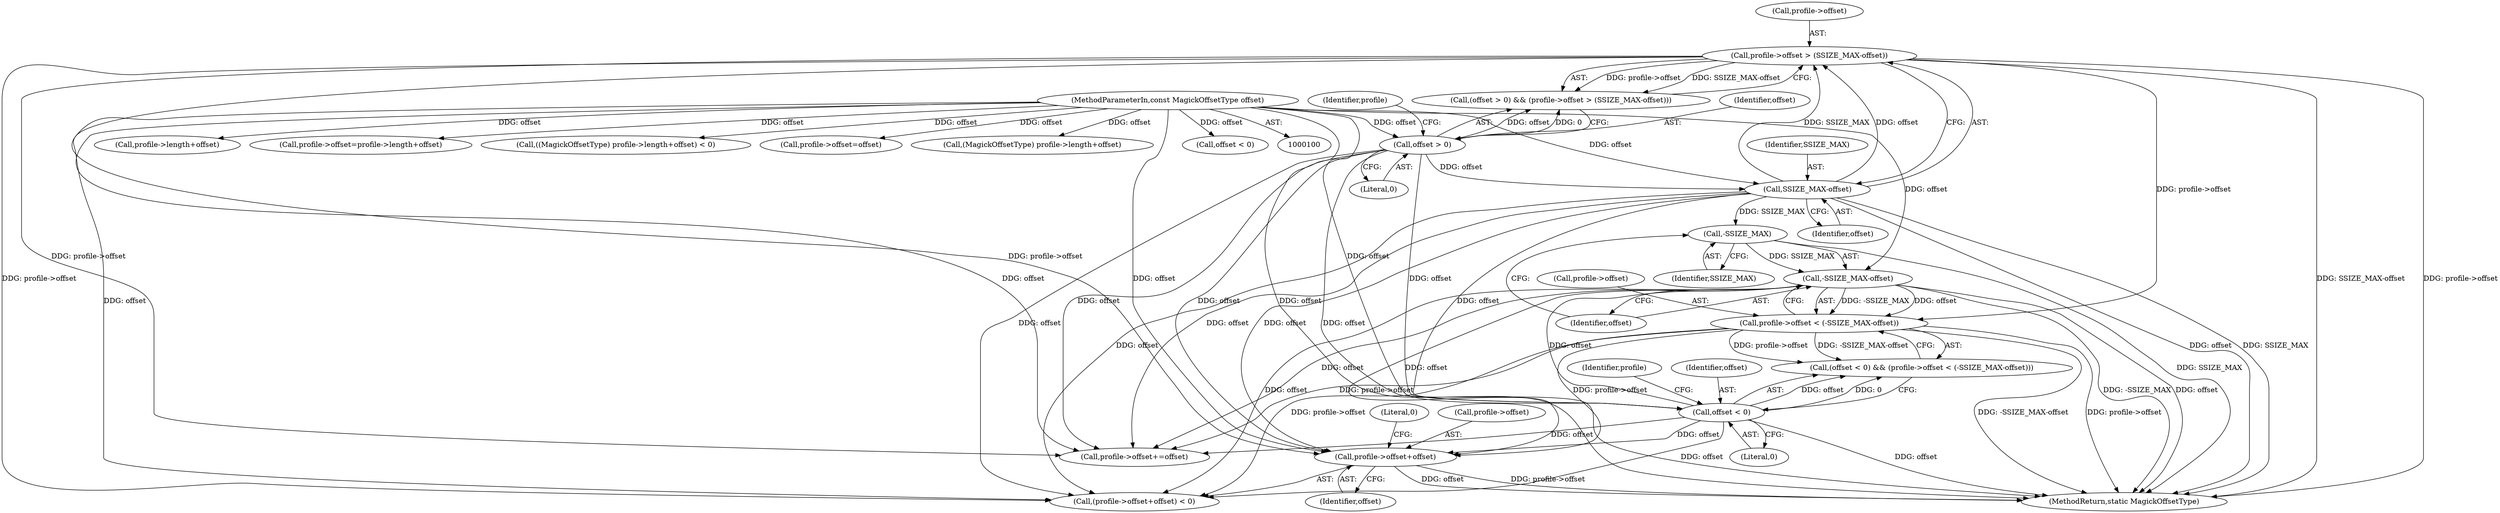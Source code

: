 digraph "0_ImageMagick_fe5f4b85e6b1b54d3b4588a77133c06ade46d891@pointer" {
"1000166" [label="(Call,profile->offset+offset)"];
"1000138" [label="(Call,profile->offset > (SSIZE_MAX-offset))"];
"1000142" [label="(Call,SSIZE_MAX-offset)"];
"1000135" [label="(Call,offset > 0)"];
"1000101" [label="(MethodParameterIn,const MagickOffsetType offset)"];
"1000149" [label="(Call,profile->offset < (-SSIZE_MAX-offset))"];
"1000153" [label="(Call,-SSIZE_MAX-offset)"];
"1000154" [label="(Call,-SSIZE_MAX)"];
"1000146" [label="(Call,offset < 0)"];
"1000171" [label="(Literal,0)"];
"1000143" [label="(Identifier,SSIZE_MAX)"];
"1000136" [label="(Identifier,offset)"];
"1000200" [label="(Call,profile->length+offset)"];
"1000150" [label="(Call,profile->offset)"];
"1000170" [label="(Identifier,offset)"];
"1000166" [label="(Call,profile->offset+offset)"];
"1000134" [label="(Call,(offset > 0) && (profile->offset > (SSIZE_MAX-offset)))"];
"1000156" [label="(Identifier,offset)"];
"1000196" [label="(Call,profile->offset=profile->length+offset)"];
"1000142" [label="(Call,SSIZE_MAX-offset)"];
"1000153" [label="(Call,-SSIZE_MAX-offset)"];
"1000165" [label="(Call,(profile->offset+offset) < 0)"];
"1000144" [label="(Identifier,offset)"];
"1000135" [label="(Call,offset > 0)"];
"1000184" [label="(Call,((MagickOffsetType) profile->length+offset) < 0)"];
"1000148" [label="(Literal,0)"];
"1000167" [label="(Call,profile->offset)"];
"1000137" [label="(Literal,0)"];
"1000155" [label="(Identifier,SSIZE_MAX)"];
"1000124" [label="(Call,profile->offset=offset)"];
"1000140" [label="(Identifier,profile)"];
"1000185" [label="(Call,(MagickOffsetType) profile->length+offset)"];
"1000210" [label="(MethodReturn,static MagickOffsetType)"];
"1000101" [label="(MethodParameterIn,const MagickOffsetType offset)"];
"1000138" [label="(Call,profile->offset > (SSIZE_MAX-offset))"];
"1000146" [label="(Call,offset < 0)"];
"1000175" [label="(Call,profile->offset+=offset)"];
"1000154" [label="(Call,-SSIZE_MAX)"];
"1000149" [label="(Call,profile->offset < (-SSIZE_MAX-offset))"];
"1000151" [label="(Identifier,profile)"];
"1000139" [label="(Call,profile->offset)"];
"1000147" [label="(Identifier,offset)"];
"1000145" [label="(Call,(offset < 0) && (profile->offset < (-SSIZE_MAX-offset)))"];
"1000118" [label="(Call,offset < 0)"];
"1000166" -> "1000165"  [label="AST: "];
"1000166" -> "1000170"  [label="CFG: "];
"1000167" -> "1000166"  [label="AST: "];
"1000170" -> "1000166"  [label="AST: "];
"1000171" -> "1000166"  [label="CFG: "];
"1000166" -> "1000210"  [label="DDG: profile->offset"];
"1000166" -> "1000210"  [label="DDG: offset"];
"1000138" -> "1000166"  [label="DDG: profile->offset"];
"1000149" -> "1000166"  [label="DDG: profile->offset"];
"1000142" -> "1000166"  [label="DDG: offset"];
"1000135" -> "1000166"  [label="DDG: offset"];
"1000153" -> "1000166"  [label="DDG: offset"];
"1000146" -> "1000166"  [label="DDG: offset"];
"1000101" -> "1000166"  [label="DDG: offset"];
"1000138" -> "1000134"  [label="AST: "];
"1000138" -> "1000142"  [label="CFG: "];
"1000139" -> "1000138"  [label="AST: "];
"1000142" -> "1000138"  [label="AST: "];
"1000134" -> "1000138"  [label="CFG: "];
"1000138" -> "1000210"  [label="DDG: SSIZE_MAX-offset"];
"1000138" -> "1000210"  [label="DDG: profile->offset"];
"1000138" -> "1000134"  [label="DDG: profile->offset"];
"1000138" -> "1000134"  [label="DDG: SSIZE_MAX-offset"];
"1000142" -> "1000138"  [label="DDG: SSIZE_MAX"];
"1000142" -> "1000138"  [label="DDG: offset"];
"1000138" -> "1000149"  [label="DDG: profile->offset"];
"1000138" -> "1000165"  [label="DDG: profile->offset"];
"1000138" -> "1000175"  [label="DDG: profile->offset"];
"1000142" -> "1000144"  [label="CFG: "];
"1000143" -> "1000142"  [label="AST: "];
"1000144" -> "1000142"  [label="AST: "];
"1000142" -> "1000210"  [label="DDG: offset"];
"1000142" -> "1000210"  [label="DDG: SSIZE_MAX"];
"1000135" -> "1000142"  [label="DDG: offset"];
"1000101" -> "1000142"  [label="DDG: offset"];
"1000142" -> "1000146"  [label="DDG: offset"];
"1000142" -> "1000154"  [label="DDG: SSIZE_MAX"];
"1000142" -> "1000165"  [label="DDG: offset"];
"1000142" -> "1000175"  [label="DDG: offset"];
"1000135" -> "1000134"  [label="AST: "];
"1000135" -> "1000137"  [label="CFG: "];
"1000136" -> "1000135"  [label="AST: "];
"1000137" -> "1000135"  [label="AST: "];
"1000140" -> "1000135"  [label="CFG: "];
"1000134" -> "1000135"  [label="CFG: "];
"1000135" -> "1000210"  [label="DDG: offset"];
"1000135" -> "1000134"  [label="DDG: offset"];
"1000135" -> "1000134"  [label="DDG: 0"];
"1000101" -> "1000135"  [label="DDG: offset"];
"1000135" -> "1000146"  [label="DDG: offset"];
"1000135" -> "1000165"  [label="DDG: offset"];
"1000135" -> "1000175"  [label="DDG: offset"];
"1000101" -> "1000100"  [label="AST: "];
"1000101" -> "1000210"  [label="DDG: offset"];
"1000101" -> "1000118"  [label="DDG: offset"];
"1000101" -> "1000124"  [label="DDG: offset"];
"1000101" -> "1000146"  [label="DDG: offset"];
"1000101" -> "1000153"  [label="DDG: offset"];
"1000101" -> "1000165"  [label="DDG: offset"];
"1000101" -> "1000175"  [label="DDG: offset"];
"1000101" -> "1000184"  [label="DDG: offset"];
"1000101" -> "1000185"  [label="DDG: offset"];
"1000101" -> "1000196"  [label="DDG: offset"];
"1000101" -> "1000200"  [label="DDG: offset"];
"1000149" -> "1000145"  [label="AST: "];
"1000149" -> "1000153"  [label="CFG: "];
"1000150" -> "1000149"  [label="AST: "];
"1000153" -> "1000149"  [label="AST: "];
"1000145" -> "1000149"  [label="CFG: "];
"1000149" -> "1000210"  [label="DDG: -SSIZE_MAX-offset"];
"1000149" -> "1000210"  [label="DDG: profile->offset"];
"1000149" -> "1000145"  [label="DDG: profile->offset"];
"1000149" -> "1000145"  [label="DDG: -SSIZE_MAX-offset"];
"1000153" -> "1000149"  [label="DDG: -SSIZE_MAX"];
"1000153" -> "1000149"  [label="DDG: offset"];
"1000149" -> "1000165"  [label="DDG: profile->offset"];
"1000149" -> "1000175"  [label="DDG: profile->offset"];
"1000153" -> "1000156"  [label="CFG: "];
"1000154" -> "1000153"  [label="AST: "];
"1000156" -> "1000153"  [label="AST: "];
"1000153" -> "1000210"  [label="DDG: -SSIZE_MAX"];
"1000153" -> "1000210"  [label="DDG: offset"];
"1000154" -> "1000153"  [label="DDG: SSIZE_MAX"];
"1000146" -> "1000153"  [label="DDG: offset"];
"1000153" -> "1000165"  [label="DDG: offset"];
"1000153" -> "1000175"  [label="DDG: offset"];
"1000154" -> "1000155"  [label="CFG: "];
"1000155" -> "1000154"  [label="AST: "];
"1000156" -> "1000154"  [label="CFG: "];
"1000154" -> "1000210"  [label="DDG: SSIZE_MAX"];
"1000146" -> "1000145"  [label="AST: "];
"1000146" -> "1000148"  [label="CFG: "];
"1000147" -> "1000146"  [label="AST: "];
"1000148" -> "1000146"  [label="AST: "];
"1000151" -> "1000146"  [label="CFG: "];
"1000145" -> "1000146"  [label="CFG: "];
"1000146" -> "1000210"  [label="DDG: offset"];
"1000146" -> "1000145"  [label="DDG: offset"];
"1000146" -> "1000145"  [label="DDG: 0"];
"1000146" -> "1000165"  [label="DDG: offset"];
"1000146" -> "1000175"  [label="DDG: offset"];
}
